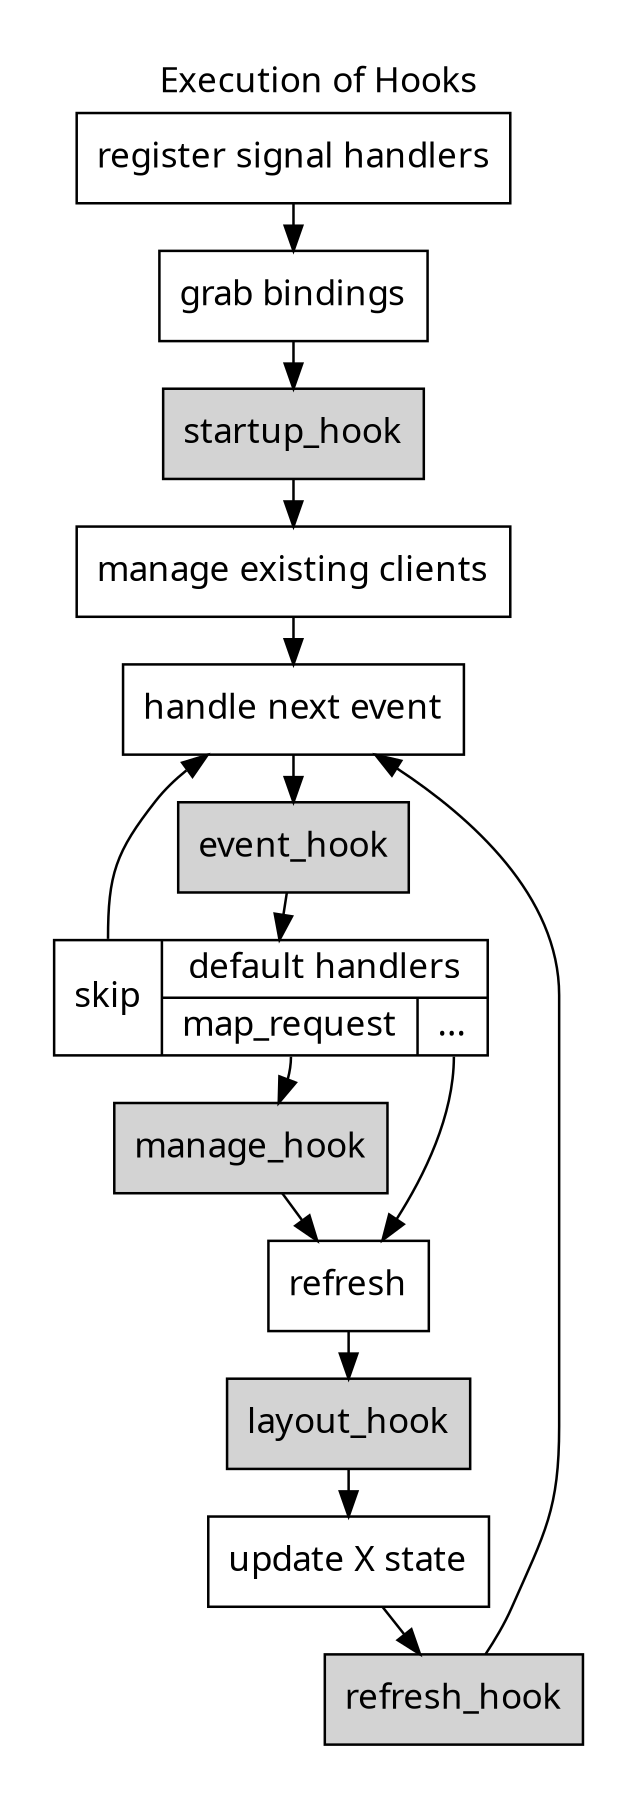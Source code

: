 digraph {
  ranksep=0.25
  size="6,12!"
  pad="0.3"

  label="Execution of Hooks"
  fontname=ProFont
  labelloc=t

  node [ shape=record, fontname=ProFont ]

  "register signal handlers" -> "grab bindings" -> startup_hook

  startup_hook [ style=filled ]
  startup_hook -> "manage existing clients" -> "handle next event" -> event_hook
  
  event_hook [ style=filled ]
  event_hook -> event_hook_outcome
  
  event_hook_outcome [ label="<f0> skip|{default handlers |{<f1> map_request|<f2> ...}}" ]
  event_hook_outcome:f0 -> "handle next event"
  
  event_hook_outcome:f1 -> manage_hook -> refresh
  event_hook_outcome:f2 -> refresh
  # { rank=same; refresh, event_handlers }

  refresh -> layout_hook -> "update X state" -> refresh_hook -> "handle next event"
  manage_hook [ style=filled ]
  layout_hook [ style=filled ]
  refresh_hook [ style=filled ]

}

